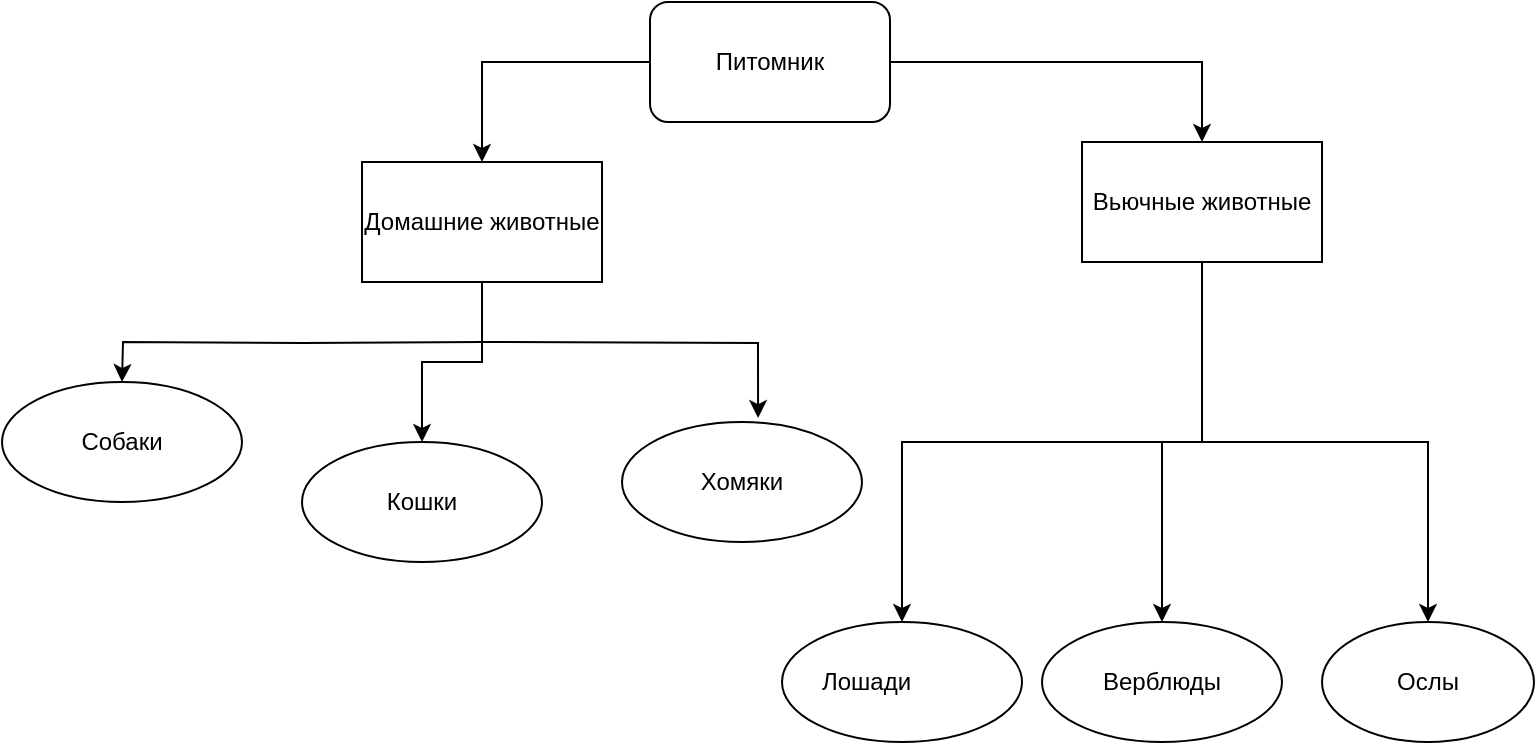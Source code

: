 <mxfile version="23.0.2" type="device">
  <diagram name="Страница — 1" id="hXXqS5XYhznkmCoux8EW">
    <mxGraphModel dx="880" dy="532" grid="1" gridSize="10" guides="1" tooltips="1" connect="1" arrows="1" fold="1" page="1" pageScale="1" pageWidth="827" pageHeight="1169" math="0" shadow="0">
      <root>
        <mxCell id="0" />
        <mxCell id="1" parent="0" />
        <mxCell id="DQ4QnnFncMhCoNcNxKIz-7" style="edgeStyle=orthogonalEdgeStyle;rounded=0;orthogonalLoop=1;jettySize=auto;html=1;" edge="1" parent="1" source="DQ4QnnFncMhCoNcNxKIz-1" target="DQ4QnnFncMhCoNcNxKIz-2">
          <mxGeometry relative="1" as="geometry" />
        </mxCell>
        <mxCell id="DQ4QnnFncMhCoNcNxKIz-8" style="edgeStyle=orthogonalEdgeStyle;rounded=0;orthogonalLoop=1;jettySize=auto;html=1;entryX=0.5;entryY=0;entryDx=0;entryDy=0;" edge="1" parent="1" source="DQ4QnnFncMhCoNcNxKIz-1" target="DQ4QnnFncMhCoNcNxKIz-3">
          <mxGeometry relative="1" as="geometry" />
        </mxCell>
        <mxCell id="DQ4QnnFncMhCoNcNxKIz-1" value="Питомник" style="rounded=1;whiteSpace=wrap;html=1;" vertex="1" parent="1">
          <mxGeometry x="354" y="40" width="120" height="60" as="geometry" />
        </mxCell>
        <mxCell id="DQ4QnnFncMhCoNcNxKIz-18" style="edgeStyle=orthogonalEdgeStyle;rounded=0;orthogonalLoop=1;jettySize=auto;html=1;" edge="1" parent="1">
          <mxGeometry relative="1" as="geometry">
            <mxPoint x="270" y="210" as="sourcePoint" />
            <mxPoint x="90" y="230" as="targetPoint" />
          </mxGeometry>
        </mxCell>
        <mxCell id="DQ4QnnFncMhCoNcNxKIz-2" value="Домашние животные" style="rounded=0;whiteSpace=wrap;html=1;" vertex="1" parent="1">
          <mxGeometry x="210" y="120" width="120" height="60" as="geometry" />
        </mxCell>
        <mxCell id="DQ4QnnFncMhCoNcNxKIz-22" style="edgeStyle=orthogonalEdgeStyle;rounded=0;orthogonalLoop=1;jettySize=auto;html=1;entryX=0.5;entryY=0;entryDx=0;entryDy=0;" edge="1" parent="1" source="DQ4QnnFncMhCoNcNxKIz-3" target="DQ4QnnFncMhCoNcNxKIz-20">
          <mxGeometry relative="1" as="geometry">
            <mxPoint x="630" y="340" as="targetPoint" />
          </mxGeometry>
        </mxCell>
        <mxCell id="DQ4QnnFncMhCoNcNxKIz-23" style="edgeStyle=orthogonalEdgeStyle;rounded=0;orthogonalLoop=1;jettySize=auto;html=1;entryX=0.5;entryY=0;entryDx=0;entryDy=0;" edge="1" parent="1" source="DQ4QnnFncMhCoNcNxKIz-3" target="DQ4QnnFncMhCoNcNxKIz-21">
          <mxGeometry relative="1" as="geometry" />
        </mxCell>
        <mxCell id="DQ4QnnFncMhCoNcNxKIz-24" style="edgeStyle=orthogonalEdgeStyle;rounded=0;orthogonalLoop=1;jettySize=auto;html=1;entryX=0.5;entryY=0;entryDx=0;entryDy=0;" edge="1" parent="1" source="DQ4QnnFncMhCoNcNxKIz-3" target="DQ4QnnFncMhCoNcNxKIz-19">
          <mxGeometry relative="1" as="geometry">
            <mxPoint x="490" y="340" as="targetPoint" />
            <Array as="points">
              <mxPoint x="630" y="260" />
              <mxPoint x="480" y="260" />
            </Array>
          </mxGeometry>
        </mxCell>
        <mxCell id="DQ4QnnFncMhCoNcNxKIz-3" value="Вьючные животные" style="rounded=0;whiteSpace=wrap;html=1;" vertex="1" parent="1">
          <mxGeometry x="570" y="110" width="120" height="60" as="geometry" />
        </mxCell>
        <mxCell id="DQ4QnnFncMhCoNcNxKIz-9" value="Собаки" style="ellipse;whiteSpace=wrap;html=1;" vertex="1" parent="1">
          <mxGeometry x="30" y="230" width="120" height="60" as="geometry" />
        </mxCell>
        <mxCell id="DQ4QnnFncMhCoNcNxKIz-10" value="Кошки" style="ellipse;whiteSpace=wrap;html=1;" vertex="1" parent="1">
          <mxGeometry x="180" y="260" width="120" height="60" as="geometry" />
        </mxCell>
        <mxCell id="DQ4QnnFncMhCoNcNxKIz-11" value="Хомяки" style="ellipse;whiteSpace=wrap;html=1;" vertex="1" parent="1">
          <mxGeometry x="340" y="250" width="120" height="60" as="geometry" />
        </mxCell>
        <mxCell id="DQ4QnnFncMhCoNcNxKIz-14" style="edgeStyle=orthogonalEdgeStyle;rounded=0;orthogonalLoop=1;jettySize=auto;html=1;entryX=0.5;entryY=0;entryDx=0;entryDy=0;" edge="1" parent="1" source="DQ4QnnFncMhCoNcNxKIz-2" target="DQ4QnnFncMhCoNcNxKIz-10">
          <mxGeometry relative="1" as="geometry">
            <mxPoint x="270" y="270" as="targetPoint" />
          </mxGeometry>
        </mxCell>
        <mxCell id="DQ4QnnFncMhCoNcNxKIz-17" style="edgeStyle=orthogonalEdgeStyle;rounded=0;orthogonalLoop=1;jettySize=auto;html=1;entryX=0.567;entryY=-0.033;entryDx=0;entryDy=0;entryPerimeter=0;" edge="1" parent="1" target="DQ4QnnFncMhCoNcNxKIz-11">
          <mxGeometry relative="1" as="geometry">
            <mxPoint x="270" y="210" as="sourcePoint" />
          </mxGeometry>
        </mxCell>
        <mxCell id="DQ4QnnFncMhCoNcNxKIz-19" value="Лошади&lt;span style=&quot;white-space: pre;&quot;&gt;&#x9;&lt;/span&gt;&lt;span style=&quot;white-space: pre;&quot;&gt;&#x9;&lt;/span&gt;" style="ellipse;whiteSpace=wrap;html=1;" vertex="1" parent="1">
          <mxGeometry x="420" y="350" width="120" height="60" as="geometry" />
        </mxCell>
        <mxCell id="DQ4QnnFncMhCoNcNxKIz-20" value="Верблюды" style="ellipse;whiteSpace=wrap;html=1;" vertex="1" parent="1">
          <mxGeometry x="550" y="350" width="120" height="60" as="geometry" />
        </mxCell>
        <mxCell id="DQ4QnnFncMhCoNcNxKIz-21" value="Ослы" style="ellipse;whiteSpace=wrap;html=1;" vertex="1" parent="1">
          <mxGeometry x="690" y="350" width="106" height="60" as="geometry" />
        </mxCell>
      </root>
    </mxGraphModel>
  </diagram>
</mxfile>
